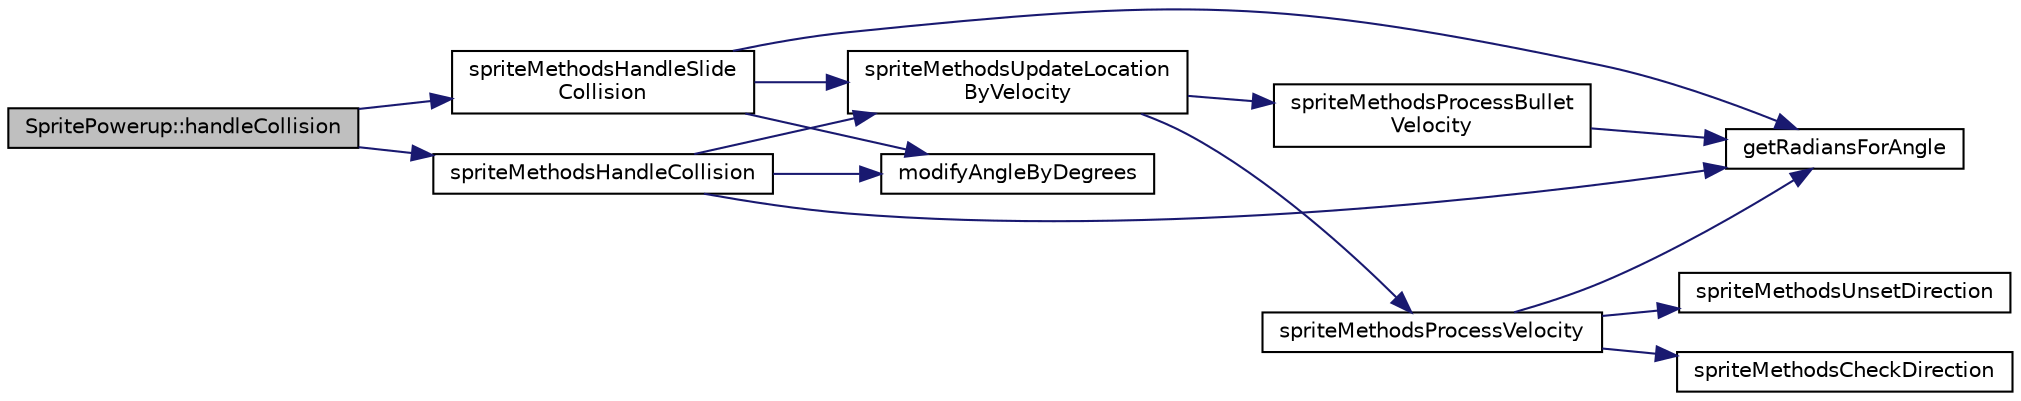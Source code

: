 digraph "SpritePowerup::handleCollision"
{
 // LATEX_PDF_SIZE
  edge [fontname="Helvetica",fontsize="10",labelfontname="Helvetica",labelfontsize="10"];
  node [fontname="Helvetica",fontsize="10",shape=record];
  rankdir="LR";
  Node1 [label="SpritePowerup::handleCollision",height=0.2,width=0.4,color="black", fillcolor="grey75", style="filled", fontcolor="black",tooltip=" "];
  Node1 -> Node2 [color="midnightblue",fontsize="10",style="solid"];
  Node2 [label="spriteMethodsHandleCollision",height=0.2,width=0.4,color="black", fillcolor="white", style="filled",URL="$_sprite_methods_8cpp.html#a771d26785a516650e09230082cbd1cf3",tooltip=" "];
  Node2 -> Node3 [color="midnightblue",fontsize="10",style="solid"];
  Node3 [label="getRadiansForAngle",height=0.2,width=0.4,color="black", fillcolor="white", style="filled",URL="$angles_8cpp.html#afd678569a928773e3637374773ada97e",tooltip=" "];
  Node2 -> Node4 [color="midnightblue",fontsize="10",style="solid"];
  Node4 [label="modifyAngleByDegrees",height=0.2,width=0.4,color="black", fillcolor="white", style="filled",URL="$angles_8cpp.html#af9d7486016974d2bf6bf337b007bbccc",tooltip=" "];
  Node2 -> Node5 [color="midnightblue",fontsize="10",style="solid"];
  Node5 [label="spriteMethodsUpdateLocation\lByVelocity",height=0.2,width=0.4,color="black", fillcolor="white", style="filled",URL="$_sprite_methods_8cpp.html#a7bd12ba2a61a229814542d103d51d167",tooltip=" "];
  Node5 -> Node6 [color="midnightblue",fontsize="10",style="solid"];
  Node6 [label="spriteMethodsProcessBullet\lVelocity",height=0.2,width=0.4,color="black", fillcolor="white", style="filled",URL="$_sprite_methods_8cpp.html#a8b76d4c18de028f8b6b5a7b590f0738e",tooltip=" "];
  Node6 -> Node3 [color="midnightblue",fontsize="10",style="solid"];
  Node5 -> Node7 [color="midnightblue",fontsize="10",style="solid"];
  Node7 [label="spriteMethodsProcessVelocity",height=0.2,width=0.4,color="black", fillcolor="white", style="filled",URL="$_sprite_methods_8cpp.html#aeeb638f491479788f7fc1973890bf6f5",tooltip=" "];
  Node7 -> Node3 [color="midnightblue",fontsize="10",style="solid"];
  Node7 -> Node8 [color="midnightblue",fontsize="10",style="solid"];
  Node8 [label="spriteMethodsCheckDirection",height=0.2,width=0.4,color="black", fillcolor="white", style="filled",URL="$_sprite_methods_8cpp.html#a473abee9f84727912dab71aa48bdfe64",tooltip=" "];
  Node7 -> Node9 [color="midnightblue",fontsize="10",style="solid"];
  Node9 [label="spriteMethodsUnsetDirection",height=0.2,width=0.4,color="black", fillcolor="white", style="filled",URL="$_sprite_methods_8cpp.html#a78a2d01eb0f24769d841a1f62b1f465d",tooltip=" "];
  Node1 -> Node10 [color="midnightblue",fontsize="10",style="solid"];
  Node10 [label="spriteMethodsHandleSlide\lCollision",height=0.2,width=0.4,color="black", fillcolor="white", style="filled",URL="$_sprite_methods_8cpp.html#a6bfdc270d6c5c1b5fa1144a98e8f27d8",tooltip=" "];
  Node10 -> Node3 [color="midnightblue",fontsize="10",style="solid"];
  Node10 -> Node4 [color="midnightblue",fontsize="10",style="solid"];
  Node10 -> Node5 [color="midnightblue",fontsize="10",style="solid"];
}
